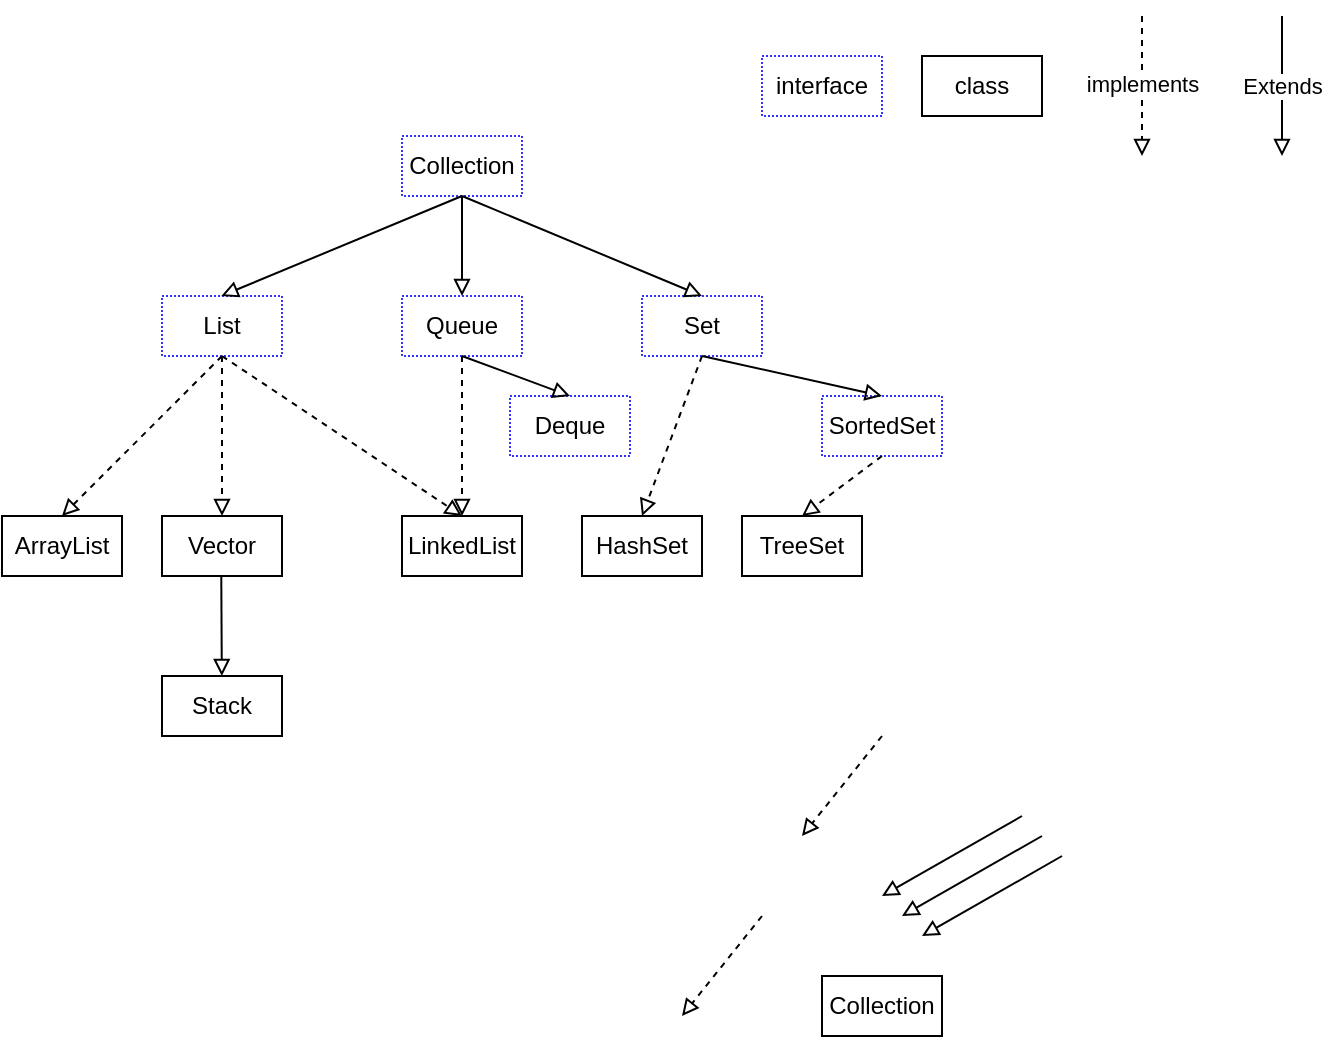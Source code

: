 <mxfile version="25.0.3">
  <diagram name="第 1 页" id="0VuG2D-M9o2dLAz74-ui">
    <mxGraphModel dx="989" dy="509" grid="1" gridSize="10" guides="1" tooltips="1" connect="1" arrows="1" fold="1" page="1" pageScale="1" pageWidth="827" pageHeight="1169" math="0" shadow="0">
      <root>
        <mxCell id="0" />
        <mxCell id="1" parent="0" />
        <mxCell id="9ZMYh-lNKPN5j2IGmPJt-3" value="Collection" style="rounded=0;whiteSpace=wrap;html=1;dashed=1;dashPattern=1 1;strokeColor=#3333FF;align=center;verticalAlign=middle;fontFamily=Helvetica;fontSize=12;fontColor=default;fillColor=default;" vertex="1" parent="1">
          <mxGeometry x="360" y="80" width="60" height="30" as="geometry" />
        </mxCell>
        <mxCell id="9ZMYh-lNKPN5j2IGmPJt-4" value="List" style="rounded=0;whiteSpace=wrap;html=1;dashed=1;strokeColor=#3333FF;dashPattern=1 1;" vertex="1" parent="1">
          <mxGeometry x="240" y="160" width="60" height="30" as="geometry" />
        </mxCell>
        <mxCell id="9ZMYh-lNKPN5j2IGmPJt-5" value="Collection" style="rounded=0;whiteSpace=wrap;html=1;" vertex="1" parent="1">
          <mxGeometry x="570" y="500" width="60" height="30" as="geometry" />
        </mxCell>
        <mxCell id="9ZMYh-lNKPN5j2IGmPJt-7" value="Vector" style="rounded=0;whiteSpace=wrap;html=1;" vertex="1" parent="1">
          <mxGeometry x="240" y="270" width="60" height="30" as="geometry" />
        </mxCell>
        <mxCell id="9ZMYh-lNKPN5j2IGmPJt-8" value="ArrayList" style="rounded=0;whiteSpace=wrap;html=1;" vertex="1" parent="1">
          <mxGeometry x="160" y="270" width="60" height="30" as="geometry" />
        </mxCell>
        <mxCell id="9ZMYh-lNKPN5j2IGmPJt-9" value="LinkedList" style="rounded=0;whiteSpace=wrap;html=1;" vertex="1" parent="1">
          <mxGeometry x="360" y="270" width="60" height="30" as="geometry" />
        </mxCell>
        <mxCell id="9ZMYh-lNKPN5j2IGmPJt-10" value="Queue" style="rounded=0;whiteSpace=wrap;html=1;dashed=1;dashPattern=1 1;strokeColor=#3333FF;align=center;verticalAlign=middle;fontFamily=Helvetica;fontSize=12;fontColor=default;fillColor=default;" vertex="1" parent="1">
          <mxGeometry x="360" y="160" width="60" height="30" as="geometry" />
        </mxCell>
        <mxCell id="9ZMYh-lNKPN5j2IGmPJt-11" value="Set" style="rounded=0;whiteSpace=wrap;html=1;dashed=1;dashPattern=1 1;strokeColor=#3333FF;align=center;verticalAlign=middle;fontFamily=Helvetica;fontSize=12;fontColor=default;fillColor=default;" vertex="1" parent="1">
          <mxGeometry x="480" y="160" width="60" height="30" as="geometry" />
        </mxCell>
        <mxCell id="9ZMYh-lNKPN5j2IGmPJt-19" value="" style="endArrow=block;dashed=1;endFill=0;endSize=6;html=1;rounded=0;exitX=0.5;exitY=1;exitDx=0;exitDy=0;" edge="1" parent="1" source="9ZMYh-lNKPN5j2IGmPJt-4" target="9ZMYh-lNKPN5j2IGmPJt-7">
          <mxGeometry width="160" relative="1" as="geometry">
            <mxPoint x="390" y="190" as="sourcePoint" />
            <mxPoint x="270" y="240" as="targetPoint" />
          </mxGeometry>
        </mxCell>
        <mxCell id="9ZMYh-lNKPN5j2IGmPJt-21" value="" style="endArrow=block;endSize=6;endFill=0;html=1;rounded=0;startSize=3;" edge="1" parent="1" source="9ZMYh-lNKPN5j2IGmPJt-6">
          <mxGeometry width="160" relative="1" as="geometry">
            <mxPoint x="269.66" y="310" as="sourcePoint" />
            <mxPoint x="269.66" y="380" as="targetPoint" />
          </mxGeometry>
        </mxCell>
        <mxCell id="9ZMYh-lNKPN5j2IGmPJt-22" value="Extends" style="endArrow=block;endSize=6;endFill=0;html=1;rounded=0;startSize=3;" edge="1" parent="1">
          <mxGeometry width="160" relative="1" as="geometry">
            <mxPoint x="800" y="20" as="sourcePoint" />
            <mxPoint x="800" y="90" as="targetPoint" />
          </mxGeometry>
        </mxCell>
        <mxCell id="9ZMYh-lNKPN5j2IGmPJt-23" value="" style="endArrow=block;dashed=1;endFill=0;endSize=6;html=1;rounded=0;entryX=0.5;entryY=0;entryDx=0;entryDy=0;" edge="1" parent="1">
          <mxGeometry width="160" relative="1" as="geometry">
            <mxPoint x="730" y="20" as="sourcePoint" />
            <mxPoint x="730" y="90" as="targetPoint" />
          </mxGeometry>
        </mxCell>
        <mxCell id="9ZMYh-lNKPN5j2IGmPJt-24" value="implements" style="edgeLabel;html=1;align=center;verticalAlign=middle;resizable=0;points=[];" vertex="1" connectable="0" parent="9ZMYh-lNKPN5j2IGmPJt-23">
          <mxGeometry x="-0.029" relative="1" as="geometry">
            <mxPoint as="offset" />
          </mxGeometry>
        </mxCell>
        <mxCell id="9ZMYh-lNKPN5j2IGmPJt-28" value="" style="endArrow=block;endSize=6;endFill=0;html=1;rounded=0;startSize=3;exitX=0.494;exitY=1;exitDx=0;exitDy=0;exitPerimeter=0;" edge="1" parent="1" source="9ZMYh-lNKPN5j2IGmPJt-7" target="9ZMYh-lNKPN5j2IGmPJt-6">
          <mxGeometry width="160" relative="1" as="geometry">
            <mxPoint x="269.66" y="310" as="sourcePoint" />
            <mxPoint x="269.66" y="380" as="targetPoint" />
          </mxGeometry>
        </mxCell>
        <mxCell id="9ZMYh-lNKPN5j2IGmPJt-6" value="Stack" style="rounded=0;whiteSpace=wrap;html=1;" vertex="1" parent="1">
          <mxGeometry x="240" y="350" width="60" height="30" as="geometry" />
        </mxCell>
        <mxCell id="9ZMYh-lNKPN5j2IGmPJt-29" value="TreeSet" style="rounded=0;whiteSpace=wrap;html=1;" vertex="1" parent="1">
          <mxGeometry x="530" y="270" width="60" height="30" as="geometry" />
        </mxCell>
        <mxCell id="9ZMYh-lNKPN5j2IGmPJt-30" value="HashSet" style="rounded=0;whiteSpace=wrap;html=1;" vertex="1" parent="1">
          <mxGeometry x="450" y="270" width="60" height="30" as="geometry" />
        </mxCell>
        <mxCell id="9ZMYh-lNKPN5j2IGmPJt-31" value="SortedSet" style="rounded=0;whiteSpace=wrap;html=1;dashed=1;dashPattern=1 1;strokeColor=#3333FF;align=center;verticalAlign=middle;fontFamily=Helvetica;fontSize=12;fontColor=default;fillColor=default;" vertex="1" parent="1">
          <mxGeometry x="570" y="210" width="60" height="30" as="geometry" />
        </mxCell>
        <mxCell id="9ZMYh-lNKPN5j2IGmPJt-32" value="" style="endArrow=block;dashed=1;endFill=0;endSize=6;html=1;rounded=0;exitX=0.5;exitY=1;exitDx=0;exitDy=0;entryX=0.5;entryY=0;entryDx=0;entryDy=0;" edge="1" parent="1" target="9ZMYh-lNKPN5j2IGmPJt-8">
          <mxGeometry width="160" relative="1" as="geometry">
            <mxPoint x="270" y="190" as="sourcePoint" />
            <mxPoint x="150" y="240" as="targetPoint" />
          </mxGeometry>
        </mxCell>
        <mxCell id="9ZMYh-lNKPN5j2IGmPJt-33" value="" style="endArrow=block;endSize=6;endFill=0;html=1;rounded=0;startSize=3;exitX=0.5;exitY=1;exitDx=0;exitDy=0;" edge="1" parent="1" source="9ZMYh-lNKPN5j2IGmPJt-3">
          <mxGeometry width="160" relative="1" as="geometry">
            <mxPoint x="269.66" y="110" as="sourcePoint" />
            <mxPoint x="269.66" y="160" as="targetPoint" />
          </mxGeometry>
        </mxCell>
        <mxCell id="9ZMYh-lNKPN5j2IGmPJt-35" value="" style="endArrow=block;dashed=1;endFill=0;endSize=6;html=1;rounded=0;entryX=0.5;entryY=0;entryDx=0;entryDy=0;exitX=0.5;exitY=1;exitDx=0;exitDy=0;" edge="1" parent="1" source="9ZMYh-lNKPN5j2IGmPJt-4" target="9ZMYh-lNKPN5j2IGmPJt-9">
          <mxGeometry width="160" relative="1" as="geometry">
            <mxPoint x="330" y="180" as="sourcePoint" />
            <mxPoint x="310" y="280" as="targetPoint" />
          </mxGeometry>
        </mxCell>
        <mxCell id="9ZMYh-lNKPN5j2IGmPJt-36" value="" style="endArrow=block;dashed=1;endFill=0;endSize=6;html=1;rounded=0;entryX=0.5;entryY=0;entryDx=0;entryDy=0;exitX=0.5;exitY=1;exitDx=0;exitDy=0;" edge="1" parent="1" source="9ZMYh-lNKPN5j2IGmPJt-10" target="9ZMYh-lNKPN5j2IGmPJt-9">
          <mxGeometry width="160" relative="1" as="geometry">
            <mxPoint x="400" y="200" as="sourcePoint" />
            <mxPoint x="320" y="230" as="targetPoint" />
          </mxGeometry>
        </mxCell>
        <mxCell id="9ZMYh-lNKPN5j2IGmPJt-37" value="" style="endArrow=block;dashed=1;endFill=0;endSize=6;html=1;rounded=0;entryX=0.5;entryY=0;entryDx=0;entryDy=0;exitX=0.5;exitY=1;exitDx=0;exitDy=0;" edge="1" parent="1" source="9ZMYh-lNKPN5j2IGmPJt-11" target="9ZMYh-lNKPN5j2IGmPJt-30">
          <mxGeometry width="160" relative="1" as="geometry">
            <mxPoint x="530" y="220" as="sourcePoint" />
            <mxPoint x="470" y="240" as="targetPoint" />
          </mxGeometry>
        </mxCell>
        <mxCell id="9ZMYh-lNKPN5j2IGmPJt-39" value="" style="endArrow=block;dashed=1;endFill=0;endSize=6;html=1;rounded=0;entryX=0.5;entryY=0;entryDx=0;entryDy=0;exitX=0.5;exitY=1;exitDx=0;exitDy=0;" edge="1" parent="1" source="9ZMYh-lNKPN5j2IGmPJt-31" target="9ZMYh-lNKPN5j2IGmPJt-29">
          <mxGeometry width="160" relative="1" as="geometry">
            <mxPoint x="590" y="260" as="sourcePoint" />
            <mxPoint x="550" y="310" as="targetPoint" />
          </mxGeometry>
        </mxCell>
        <mxCell id="9ZMYh-lNKPN5j2IGmPJt-41" value="" style="endArrow=block;dashed=1;endFill=0;endSize=6;html=1;rounded=0;entryX=0.5;entryY=0;entryDx=0;entryDy=0;exitX=0.5;exitY=1;exitDx=0;exitDy=0;" edge="1" parent="1">
          <mxGeometry width="160" relative="1" as="geometry">
            <mxPoint x="540" y="470" as="sourcePoint" />
            <mxPoint x="500" y="520" as="targetPoint" />
          </mxGeometry>
        </mxCell>
        <mxCell id="9ZMYh-lNKPN5j2IGmPJt-42" value="" style="endArrow=block;endSize=6;endFill=0;html=1;rounded=0;startSize=3;" edge="1" parent="1">
          <mxGeometry width="160" relative="1" as="geometry">
            <mxPoint x="670" y="420" as="sourcePoint" />
            <mxPoint x="600" y="460" as="targetPoint" />
          </mxGeometry>
        </mxCell>
        <mxCell id="9ZMYh-lNKPN5j2IGmPJt-43" value="interface" style="rounded=0;whiteSpace=wrap;html=1;dashed=1;dashPattern=1 1;strokeColor=#3333FF;align=center;verticalAlign=middle;fontFamily=Helvetica;fontSize=12;fontColor=default;fillColor=default;" vertex="1" parent="1">
          <mxGeometry x="540" y="40" width="60" height="30" as="geometry" />
        </mxCell>
        <mxCell id="9ZMYh-lNKPN5j2IGmPJt-44" value="class" style="rounded=0;whiteSpace=wrap;html=1;" vertex="1" parent="1">
          <mxGeometry x="620" y="40" width="60" height="30" as="geometry" />
        </mxCell>
        <mxCell id="9ZMYh-lNKPN5j2IGmPJt-45" value="" style="endArrow=block;endSize=6;endFill=0;html=1;rounded=0;startSize=3;exitX=0.5;exitY=1;exitDx=0;exitDy=0;" edge="1" parent="1" source="9ZMYh-lNKPN5j2IGmPJt-3">
          <mxGeometry width="160" relative="1" as="geometry">
            <mxPoint x="390.34" y="120" as="sourcePoint" />
            <mxPoint x="510" y="160" as="targetPoint" />
          </mxGeometry>
        </mxCell>
        <mxCell id="9ZMYh-lNKPN5j2IGmPJt-46" value="" style="endArrow=block;endSize=6;endFill=0;html=1;rounded=0;startSize=3;entryX=0.5;entryY=0;entryDx=0;entryDy=0;" edge="1" parent="1" target="9ZMYh-lNKPN5j2IGmPJt-10">
          <mxGeometry width="160" relative="1" as="geometry">
            <mxPoint x="390" y="110" as="sourcePoint" />
            <mxPoint x="320" y="150" as="targetPoint" />
          </mxGeometry>
        </mxCell>
        <mxCell id="9ZMYh-lNKPN5j2IGmPJt-47" value="Deque" style="rounded=0;whiteSpace=wrap;html=1;dashed=1;dashPattern=1 1;strokeColor=#3333FF;align=center;verticalAlign=middle;fontFamily=Helvetica;fontSize=12;fontColor=default;fillColor=default;" vertex="1" parent="1">
          <mxGeometry x="414" y="210" width="60" height="30" as="geometry" />
        </mxCell>
        <mxCell id="9ZMYh-lNKPN5j2IGmPJt-48" value="" style="endArrow=block;dashed=1;endFill=0;endSize=6;html=1;rounded=0;entryX=0.5;entryY=0;entryDx=0;entryDy=0;exitX=0.5;exitY=1;exitDx=0;exitDy=0;" edge="1" parent="1">
          <mxGeometry width="160" relative="1" as="geometry">
            <mxPoint x="600" y="380" as="sourcePoint" />
            <mxPoint x="560" y="430" as="targetPoint" />
          </mxGeometry>
        </mxCell>
        <mxCell id="9ZMYh-lNKPN5j2IGmPJt-50" value="" style="endArrow=block;endSize=6;endFill=0;html=1;rounded=0;startSize=3;entryX=0.5;entryY=0;entryDx=0;entryDy=0;" edge="1" parent="1" target="9ZMYh-lNKPN5j2IGmPJt-47">
          <mxGeometry width="160" relative="1" as="geometry">
            <mxPoint x="390" y="190" as="sourcePoint" />
            <mxPoint x="409" y="210" as="targetPoint" />
          </mxGeometry>
        </mxCell>
        <mxCell id="9ZMYh-lNKPN5j2IGmPJt-51" value="" style="endArrow=block;endSize=6;endFill=0;html=1;rounded=0;startSize=3;" edge="1" parent="1">
          <mxGeometry width="160" relative="1" as="geometry">
            <mxPoint x="680" y="430" as="sourcePoint" />
            <mxPoint x="610" y="470" as="targetPoint" />
          </mxGeometry>
        </mxCell>
        <mxCell id="9ZMYh-lNKPN5j2IGmPJt-52" value="" style="endArrow=block;endSize=6;endFill=0;html=1;rounded=0;startSize=3;" edge="1" parent="1">
          <mxGeometry width="160" relative="1" as="geometry">
            <mxPoint x="690" y="440" as="sourcePoint" />
            <mxPoint x="620" y="480" as="targetPoint" />
          </mxGeometry>
        </mxCell>
        <mxCell id="9ZMYh-lNKPN5j2IGmPJt-53" value="" style="endArrow=block;endSize=6;endFill=0;html=1;rounded=0;startSize=3;entryX=0.5;entryY=0;entryDx=0;entryDy=0;" edge="1" parent="1" target="9ZMYh-lNKPN5j2IGmPJt-31">
          <mxGeometry width="160" relative="1" as="geometry">
            <mxPoint x="510" y="190" as="sourcePoint" />
            <mxPoint x="564" y="210" as="targetPoint" />
          </mxGeometry>
        </mxCell>
      </root>
    </mxGraphModel>
  </diagram>
</mxfile>
